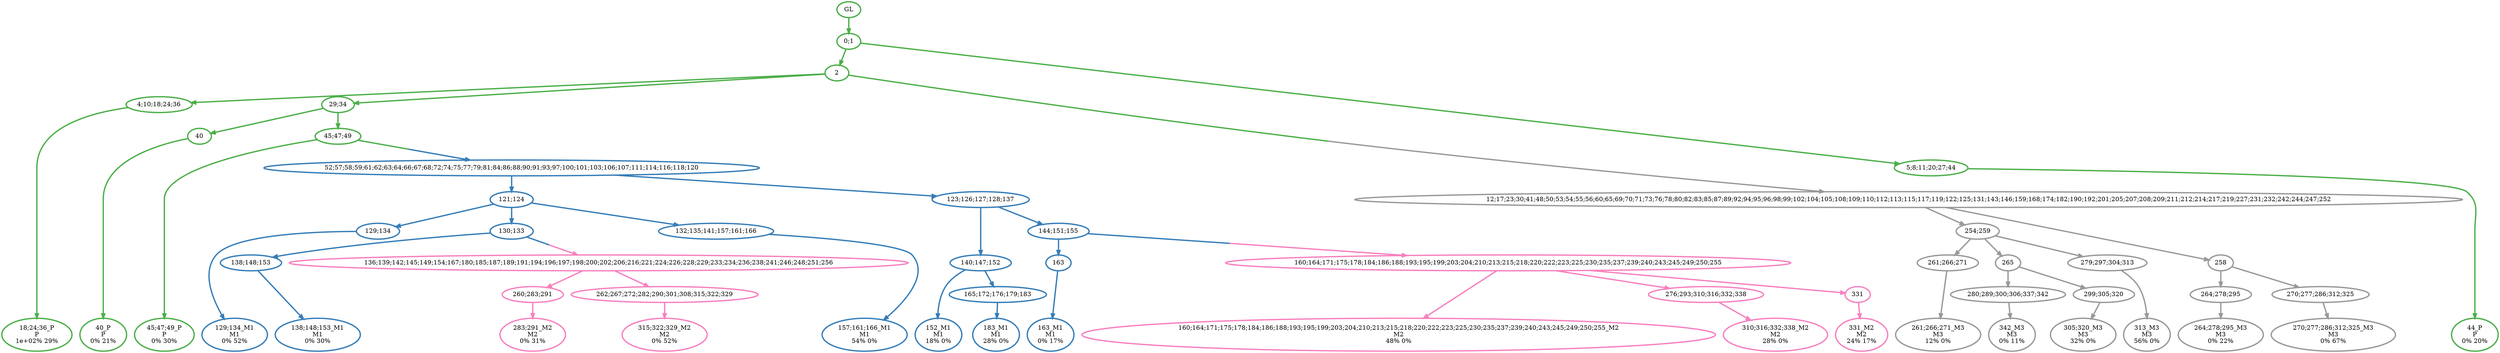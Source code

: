 digraph T {
	{
		rank=same
		51 [penwidth=3,colorscheme=set19,color=3,label="18;24;36_P\nP\n1e+02% 29%"]
		48 [penwidth=3,colorscheme=set19,color=3,label="40_P\nP\n0% 21%"]
		46 [penwidth=3,colorscheme=set19,color=3,label="45;47;49_P\nP\n0% 30%"]
		44 [penwidth=3,colorscheme=set19,color=3,label="44_P\nP\n0% 20%"]
		41 [penwidth=3,colorscheme=set19,color=2,label="129;134_M1\nM1\n0% 52%"]
		38 [penwidth=3,colorscheme=set19,color=2,label="138;148;153_M1\nM1\n0% 30%"]
		36 [penwidth=3,colorscheme=set19,color=2,label="157;161;166_M1\nM1\n54% 0%"]
		33 [penwidth=3,colorscheme=set19,color=2,label="152_M1\nM1\n18% 0%"]
		31 [penwidth=3,colorscheme=set19,color=2,label="183_M1\nM1\n28% 0%"]
		28 [penwidth=3,colorscheme=set19,color=2,label="163_M1\nM1\n0% 17%"]
		26 [penwidth=3,colorscheme=set19,color=8,label="283;291_M2\nM2\n0% 31%"]
		24 [penwidth=3,colorscheme=set19,color=8,label="315;322;329_M2\nM2\n0% 52%"]
		23 [penwidth=3,colorscheme=set19,color=8,label="160;164;171;175;178;184;186;188;193;195;199;203;204;210;213;215;218;220;222;223;225;230;235;237;239;240;243;245;249;250;255_M2\nM2\n48% 0%"]
		21 [penwidth=3,colorscheme=set19,color=8,label="310;316;332;338_M2\nM2\n28% 0%"]
		19 [penwidth=3,colorscheme=set19,color=8,label="331_M2\nM2\n24% 17%"]
		16 [penwidth=3,colorscheme=set19,color=9,label="261;266;271_M3\nM3\n12% 0%"]
		13 [penwidth=3,colorscheme=set19,color=9,label="342_M3\nM3\n0% 11%"]
		11 [penwidth=3,colorscheme=set19,color=9,label="305;320_M3\nM3\n32% 0%"]
		9 [penwidth=3,colorscheme=set19,color=9,label="313_M3\nM3\n56% 0%"]
		6 [penwidth=3,colorscheme=set19,color=9,label="264;278;295_M3\nM3\n0% 22%"]
		4 [penwidth=3,colorscheme=set19,color=9,label="270;277;286;312;325_M3\nM3\n0% 67%"]
	}
	55 [penwidth=3,colorscheme=set19,color=3,label="GL"]
	54 [penwidth=3,colorscheme=set19,color=3,label="0;1"]
	53 [penwidth=3,colorscheme=set19,color=3,label="2"]
	52 [penwidth=3,colorscheme=set19,color=3,label="4;10;18;24;36"]
	50 [penwidth=3,colorscheme=set19,color=3,label="29;34"]
	49 [penwidth=3,colorscheme=set19,color=3,label="40"]
	47 [penwidth=3,colorscheme=set19,color=3,label="45;47;49"]
	45 [penwidth=3,colorscheme=set19,color=3,label="5;8;11;20;27;44"]
	43 [penwidth=3,colorscheme=set19,color=2,label="121;124"]
	42 [penwidth=3,colorscheme=set19,color=2,label="129;134"]
	40 [penwidth=3,colorscheme=set19,color=2,label="130;133"]
	39 [penwidth=3,colorscheme=set19,color=2,label="138;148;153"]
	37 [penwidth=3,colorscheme=set19,color=2,label="132;135;141;157;161;166"]
	35 [penwidth=3,colorscheme=set19,color=2,label="123;126;127;128;137"]
	34 [penwidth=3,colorscheme=set19,color=2,label="140;147;152"]
	32 [penwidth=3,colorscheme=set19,color=2,label="165;172;176;179;183"]
	30 [penwidth=3,colorscheme=set19,color=2,label="144;151;155"]
	29 [penwidth=3,colorscheme=set19,color=2,label="163"]
	27 [penwidth=3,colorscheme=set19,color=8,label="260;283;291"]
	25 [penwidth=3,colorscheme=set19,color=8,label="262;267;272;282;290;301;308;315;322;329"]
	22 [penwidth=3,colorscheme=set19,color=8,label="276;293;310;316;332;338"]
	20 [penwidth=3,colorscheme=set19,color=8,label="331"]
	18 [penwidth=3,colorscheme=set19,color=9,label="254;259"]
	17 [penwidth=3,colorscheme=set19,color=9,label="261;266;271"]
	15 [penwidth=3,colorscheme=set19,color=9,label="265"]
	14 [penwidth=3,colorscheme=set19,color=9,label="280;289;300;306;337;342"]
	12 [penwidth=3,colorscheme=set19,color=9,label="299;305;320"]
	10 [penwidth=3,colorscheme=set19,color=9,label="279;297;304;313"]
	8 [penwidth=3,colorscheme=set19,color=9,label="258"]
	7 [penwidth=3,colorscheme=set19,color=9,label="264;278;295"]
	5 [penwidth=3,colorscheme=set19,color=9,label="270;277;286;312;325"]
	3 [penwidth=3,colorscheme=set19,color=8,label="160;164;171;175;178;184;186;188;193;195;199;203;204;210;213;215;218;220;222;223;225;230;235;237;239;240;243;245;249;250;255"]
	2 [penwidth=3,colorscheme=set19,color=8,label="136;139;142;145;149;154;167;180;185;187;189;191;194;196;197;198;200;202;206;216;221;224;226;228;229;233;234;236;238;241;246;248;251;256"]
	1 [penwidth=3,colorscheme=set19,color=9,label="12;17;23;30;41;48;50;53;54;55;56;60;65;69;70;71;73;76;78;80;82;83;85;87;89;92;94;95;96;98;99;102;104;105;108;109;110;112;113;115;117;119;122;125;131;143;146;159;168;174;182;190;192;201;205;207;208;209;211;212;214;217;219;227;231;232;242;244;247;252"]
	0 [penwidth=3,colorscheme=set19,color=2,label="52;57;58;59;61;62;63;64;66;67;68;72;74;75;77;79;81;84;86;88;90;91;93;97;100;101;103;106;107;111;114;116;118;120"]
	55 -> 54 [penwidth=3,colorscheme=set19,color=3]
	54 -> 53 [penwidth=3,colorscheme=set19,color=3]
	54 -> 45 [penwidth=3,colorscheme=set19,color=3]
	53 -> 50 [penwidth=3,colorscheme=set19,color=3]
	53 -> 52 [penwidth=3,colorscheme=set19,color=3]
	53 -> 1 [penwidth=3,colorscheme=set19,color="3;0.5:9"]
	52 -> 51 [penwidth=3,colorscheme=set19,color=3]
	50 -> 49 [penwidth=3,colorscheme=set19,color=3]
	50 -> 47 [penwidth=3,colorscheme=set19,color=3]
	49 -> 48 [penwidth=3,colorscheme=set19,color=3]
	47 -> 46 [penwidth=3,colorscheme=set19,color=3]
	47 -> 0 [penwidth=3,colorscheme=set19,color="3;0.5:2"]
	45 -> 44 [penwidth=3,colorscheme=set19,color=3]
	43 -> 42 [penwidth=3,colorscheme=set19,color=2]
	43 -> 40 [penwidth=3,colorscheme=set19,color=2]
	43 -> 37 [penwidth=3,colorscheme=set19,color=2]
	42 -> 41 [penwidth=3,colorscheme=set19,color=2]
	40 -> 39 [penwidth=3,colorscheme=set19,color=2]
	40 -> 2 [penwidth=3,colorscheme=set19,color="2;0.5:8"]
	39 -> 38 [penwidth=3,colorscheme=set19,color=2]
	37 -> 36 [penwidth=3,colorscheme=set19,color=2]
	35 -> 30 [penwidth=3,colorscheme=set19,color=2]
	35 -> 34 [penwidth=3,colorscheme=set19,color=2]
	34 -> 33 [penwidth=3,colorscheme=set19,color=2]
	34 -> 32 [penwidth=3,colorscheme=set19,color=2]
	32 -> 31 [penwidth=3,colorscheme=set19,color=2]
	30 -> 29 [penwidth=3,colorscheme=set19,color=2]
	30 -> 3 [penwidth=3,colorscheme=set19,color="2;0.5:8"]
	29 -> 28 [penwidth=3,colorscheme=set19,color=2]
	27 -> 26 [penwidth=3,colorscheme=set19,color=8]
	25 -> 24 [penwidth=3,colorscheme=set19,color=8]
	22 -> 21 [penwidth=3,colorscheme=set19,color=8]
	20 -> 19 [penwidth=3,colorscheme=set19,color=8]
	18 -> 17 [penwidth=3,colorscheme=set19,color=9]
	18 -> 15 [penwidth=3,colorscheme=set19,color=9]
	18 -> 10 [penwidth=3,colorscheme=set19,color=9]
	17 -> 16 [penwidth=3,colorscheme=set19,color=9]
	15 -> 12 [penwidth=3,colorscheme=set19,color=9]
	15 -> 14 [penwidth=3,colorscheme=set19,color=9]
	14 -> 13 [penwidth=3,colorscheme=set19,color=9]
	12 -> 11 [penwidth=3,colorscheme=set19,color=9]
	10 -> 9 [penwidth=3,colorscheme=set19,color=9]
	8 -> 7 [penwidth=3,colorscheme=set19,color=9]
	8 -> 5 [penwidth=3,colorscheme=set19,color=9]
	7 -> 6 [penwidth=3,colorscheme=set19,color=9]
	5 -> 4 [penwidth=3,colorscheme=set19,color=9]
	3 -> 23 [penwidth=3,colorscheme=set19,color=8]
	3 -> 22 [penwidth=3,colorscheme=set19,color=8]
	3 -> 20 [penwidth=3,colorscheme=set19,color=8]
	2 -> 27 [penwidth=3,colorscheme=set19,color=8]
	2 -> 25 [penwidth=3,colorscheme=set19,color=8]
	1 -> 18 [penwidth=3,colorscheme=set19,color=9]
	1 -> 8 [penwidth=3,colorscheme=set19,color=9]
	0 -> 43 [penwidth=3,colorscheme=set19,color=2]
	0 -> 35 [penwidth=3,colorscheme=set19,color=2]
}
